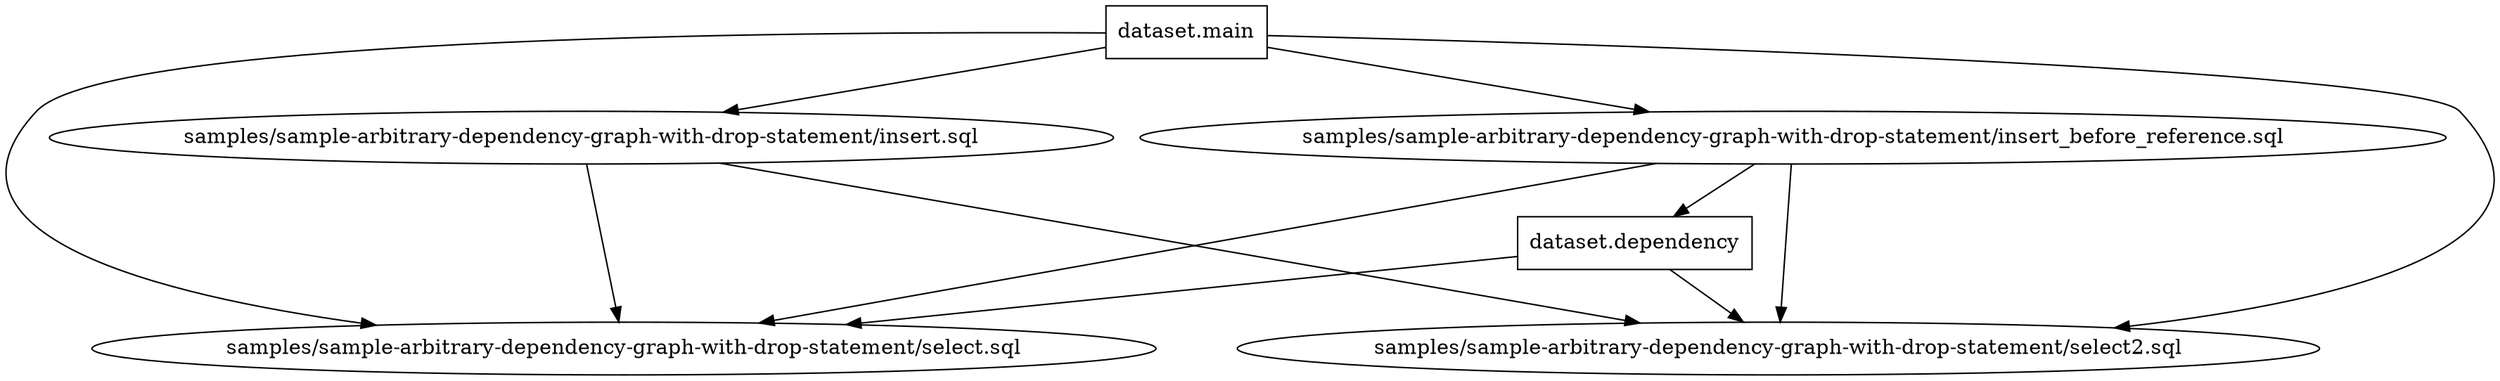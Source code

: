 digraph G {
0 [label="samples/sample-arbitrary-dependency-graph-with-drop-statement/insert.sql", shape="", type=query];
1 [label="samples/sample-arbitrary-dependency-graph-with-drop-statement/insert_before_reference.sql", shape="", type=query];
2 [label="samples/sample-arbitrary-dependency-graph-with-drop-statement/select.sql", shape="", type=query];
3 [label="samples/sample-arbitrary-dependency-graph-with-drop-statement/select2.sql", shape="", type=query];
4 [label="dataset.dependency", shape=box, type=table];
5 [label="dataset.main", shape=box, type=table];
0->2 ;
0->3 ;
1->4 ;
1->2 ;
1->3 ;
4->2 ;
4->3 ;
5->0 ;
5->1 ;
5->2 ;
5->3 ;
}
